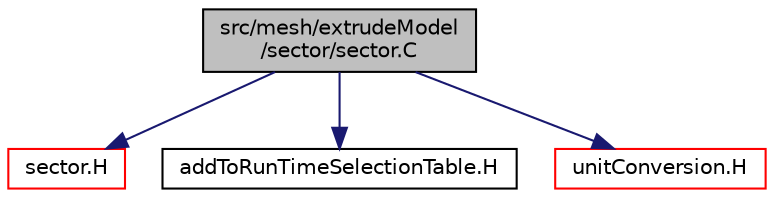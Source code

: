 digraph "src/mesh/extrudeModel/sector/sector.C"
{
  bgcolor="transparent";
  edge [fontname="Helvetica",fontsize="10",labelfontname="Helvetica",labelfontsize="10"];
  node [fontname="Helvetica",fontsize="10",shape=record];
  Node0 [label="src/mesh/extrudeModel\l/sector/sector.C",height=0.2,width=0.4,color="black", fillcolor="grey75", style="filled", fontcolor="black"];
  Node0 -> Node1 [color="midnightblue",fontsize="10",style="solid",fontname="Helvetica"];
  Node1 [label="sector.H",height=0.2,width=0.4,color="red",URL="$a07688.html"];
  Node0 -> Node97 [color="midnightblue",fontsize="10",style="solid",fontname="Helvetica"];
  Node97 [label="addToRunTimeSelectionTable.H",height=0.2,width=0.4,color="black",URL="$a09989.html",tooltip="Macros for easy insertion into run-time selection tables. "];
  Node0 -> Node98 [color="midnightblue",fontsize="10",style="solid",fontname="Helvetica"];
  Node98 [label="unitConversion.H",height=0.2,width=0.4,color="red",URL="$a11012.html",tooltip="Unit conversion functions. "];
}
